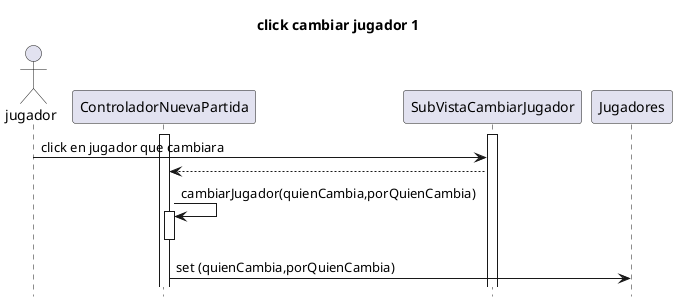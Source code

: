 @startuml
hide footbox
title click cambiar jugador 1

actor jugador as j
participant ControladorNuevaPartida as contNP
participant SubVistaCambiarJugador as vistc
participant Jugadores


activate vistc
activate contNP
j -> vistc :click en jugador que cambiara
vistc --> contNP
contNP -> contNP:cambiarJugador(quienCambia,porQuienCambia)
activate contNP
deactivate contNP

contNP -> Jugadores: set (quienCambia,porQuienCambia)
@enduml
